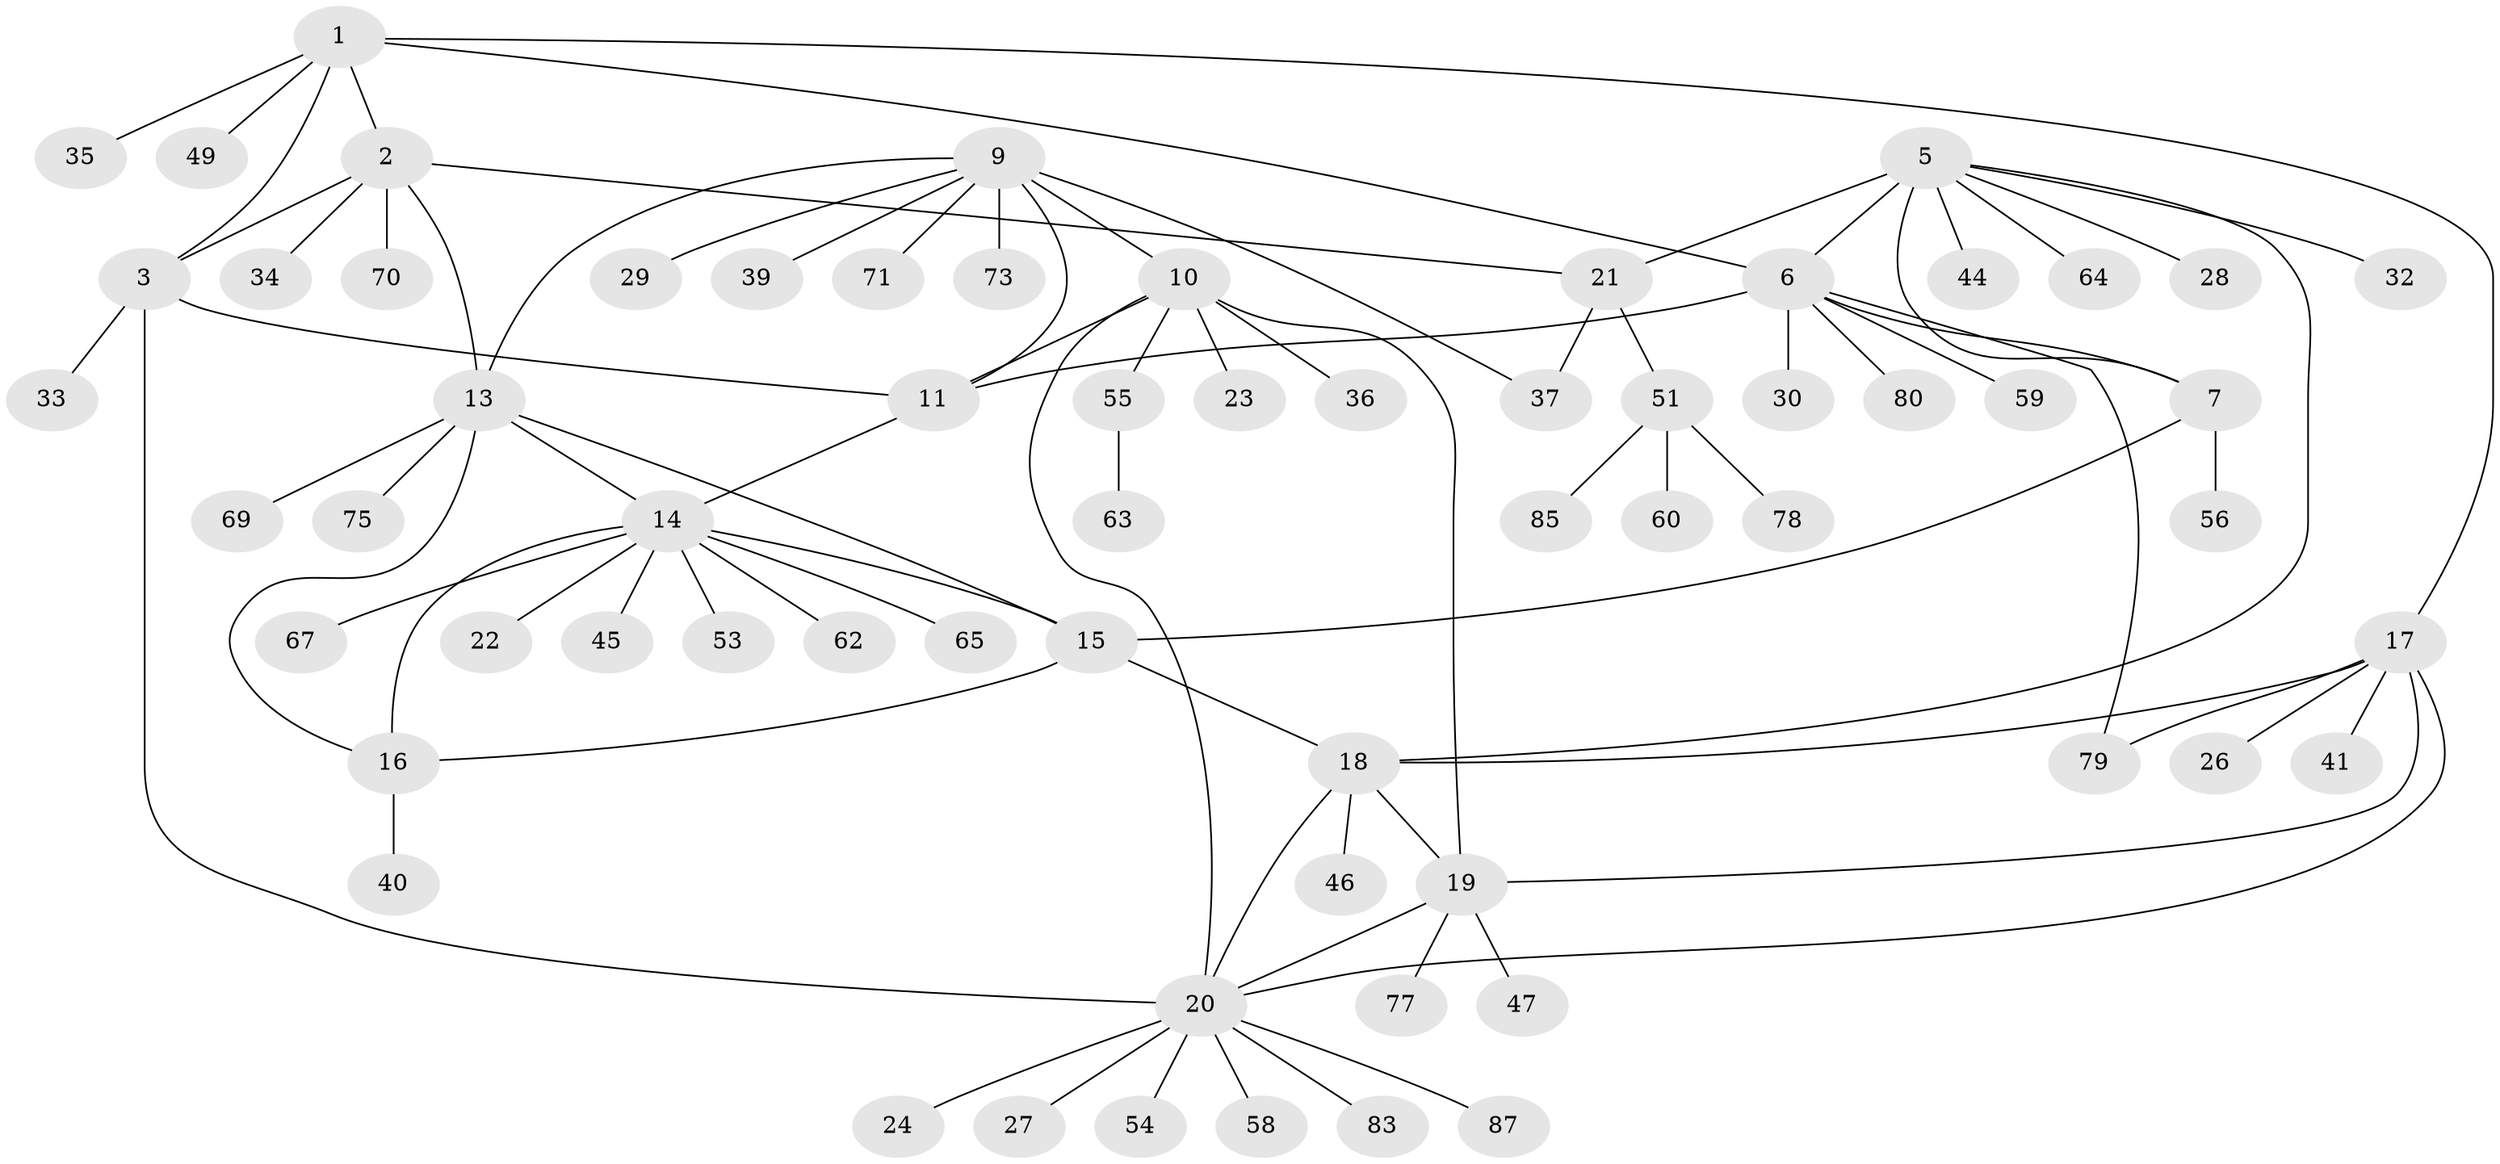// original degree distribution, {6: 0.06818181818181818, 8: 0.03409090909090909, 4: 0.045454545454545456, 10: 0.022727272727272728, 9: 0.011363636363636364, 3: 0.03409090909090909, 11: 0.011363636363636364, 5: 0.022727272727272728, 7: 0.011363636363636364, 12: 0.011363636363636364, 2: 0.1590909090909091, 1: 0.5681818181818182}
// Generated by graph-tools (version 1.1) at 2025/11/02/27/25 16:11:33]
// undirected, 65 vertices, 85 edges
graph export_dot {
graph [start="1"]
  node [color=gray90,style=filled];
  1 [super="+4"];
  2 [super="+61"];
  3;
  5 [super="+8"];
  6 [super="+68"];
  7 [super="+42"];
  9 [super="+48"];
  10 [super="+12"];
  11 [super="+86"];
  13 [super="+82"];
  14 [super="+72"];
  15;
  16 [super="+43"];
  17 [super="+57"];
  18 [super="+76"];
  19 [super="+25"];
  20 [super="+84"];
  21;
  22 [super="+38"];
  23;
  24;
  26;
  27 [super="+31"];
  28;
  29;
  30;
  32;
  33;
  34;
  35 [super="+88"];
  36 [super="+74"];
  37 [super="+81"];
  39;
  40;
  41;
  44;
  45 [super="+50"];
  46;
  47;
  49;
  51 [super="+52"];
  53;
  54;
  55;
  56;
  58;
  59;
  60;
  62;
  63;
  64 [super="+66"];
  65;
  67;
  69;
  70;
  71;
  73;
  75;
  77;
  78;
  79;
  80;
  83;
  85;
  87;
  1 -- 2 [weight=2];
  1 -- 3 [weight=2];
  1 -- 6;
  1 -- 35;
  1 -- 17;
  1 -- 49;
  2 -- 3;
  2 -- 13;
  2 -- 21;
  2 -- 34;
  2 -- 70;
  3 -- 11;
  3 -- 20;
  3 -- 33;
  5 -- 6 [weight=2];
  5 -- 7 [weight=2];
  5 -- 18;
  5 -- 21;
  5 -- 28;
  5 -- 32;
  5 -- 64;
  5 -- 44;
  6 -- 7;
  6 -- 11;
  6 -- 30;
  6 -- 59;
  6 -- 79;
  6 -- 80;
  7 -- 15 [weight=2];
  7 -- 56;
  9 -- 10 [weight=2];
  9 -- 11;
  9 -- 13;
  9 -- 29;
  9 -- 37;
  9 -- 39;
  9 -- 71;
  9 -- 73;
  10 -- 11 [weight=2];
  10 -- 20 [weight=2];
  10 -- 23;
  10 -- 36;
  10 -- 55;
  10 -- 19;
  11 -- 14;
  13 -- 14;
  13 -- 15;
  13 -- 16;
  13 -- 69;
  13 -- 75;
  14 -- 15;
  14 -- 16;
  14 -- 22;
  14 -- 45;
  14 -- 53;
  14 -- 62;
  14 -- 65;
  14 -- 67;
  15 -- 16;
  15 -- 18;
  16 -- 40;
  17 -- 18;
  17 -- 19;
  17 -- 20;
  17 -- 26;
  17 -- 41;
  17 -- 79;
  18 -- 19;
  18 -- 20;
  18 -- 46;
  19 -- 20;
  19 -- 47;
  19 -- 77;
  20 -- 24;
  20 -- 27;
  20 -- 54;
  20 -- 58;
  20 -- 83;
  20 -- 87;
  21 -- 51;
  21 -- 37;
  51 -- 60;
  51 -- 85;
  51 -- 78;
  55 -- 63;
}
